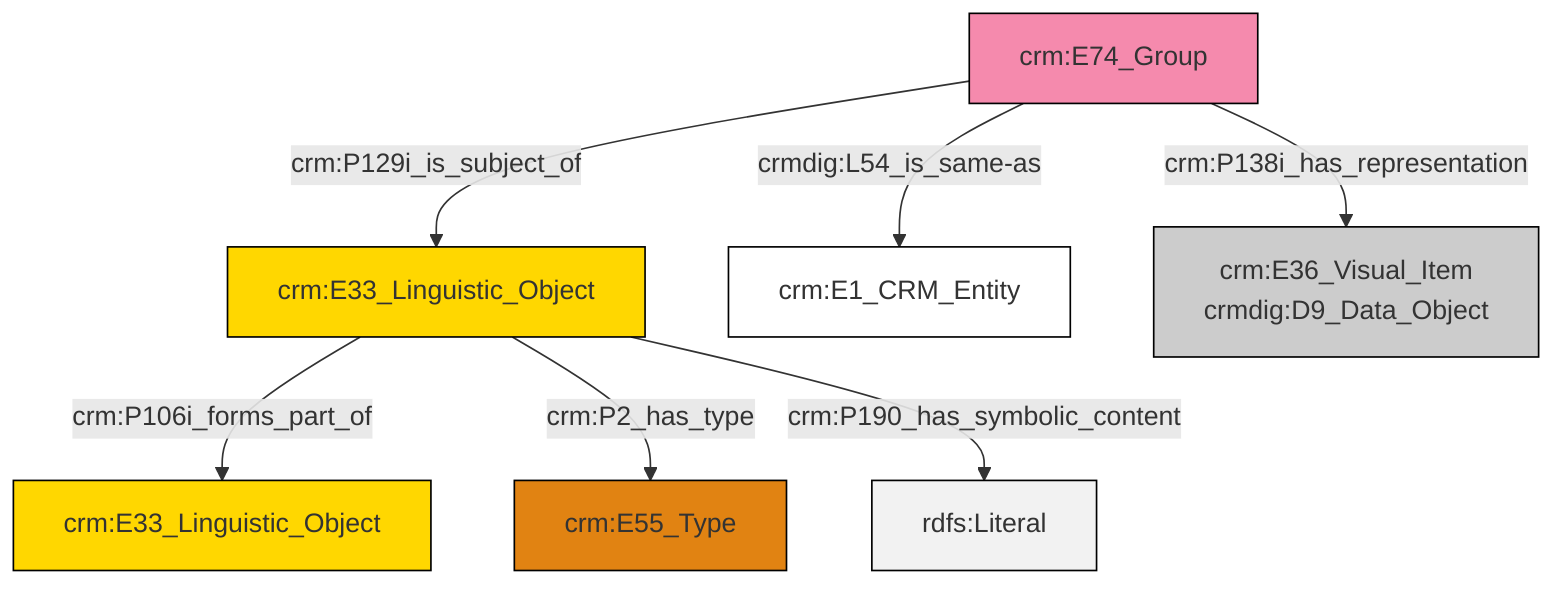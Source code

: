 graph TD
classDef Literal fill:#f2f2f2,stroke:#000000;
classDef CRM_Entity fill:#FFFFFF,stroke:#000000;
classDef Temporal_Entity fill:#00C9E6, stroke:#000000;
classDef Type fill:#E18312, stroke:#000000;
classDef Time-Span fill:#2C9C91, stroke:#000000;
classDef Appellation fill:#FFEB7F, stroke:#000000;
classDef Place fill:#008836, stroke:#000000;
classDef Persistent_Item fill:#B266B2, stroke:#000000;
classDef Conceptual_Object fill:#FFD700, stroke:#000000;
classDef Physical_Thing fill:#D2B48C, stroke:#000000;
classDef Actor fill:#f58aad, stroke:#000000;
classDef PC_Classes fill:#4ce600, stroke:#000000;
classDef Multi fill:#cccccc,stroke:#000000;

0["crm:E33_Linguistic_Object"]:::Conceptual_Object -->|crm:P106i_forms_part_of| 1["crm:E33_Linguistic_Object"]:::Conceptual_Object
5["crm:E74_Group"]:::Actor -->|crmdig:L54_is_same-as| 2["crm:E1_CRM_Entity"]:::CRM_Entity
5["crm:E74_Group"]:::Actor -->|crm:P129i_is_subject_of| 0["crm:E33_Linguistic_Object"]:::Conceptual_Object
5["crm:E74_Group"]:::Actor -->|crm:P138i_has_representation| 7["crm:E36_Visual_Item<br>crmdig:D9_Data_Object"]:::Multi
0["crm:E33_Linguistic_Object"]:::Conceptual_Object -->|crm:P2_has_type| 10["crm:E55_Type"]:::Type
0["crm:E33_Linguistic_Object"]:::Conceptual_Object -->|crm:P190_has_symbolic_content| 13[rdfs:Literal]:::Literal